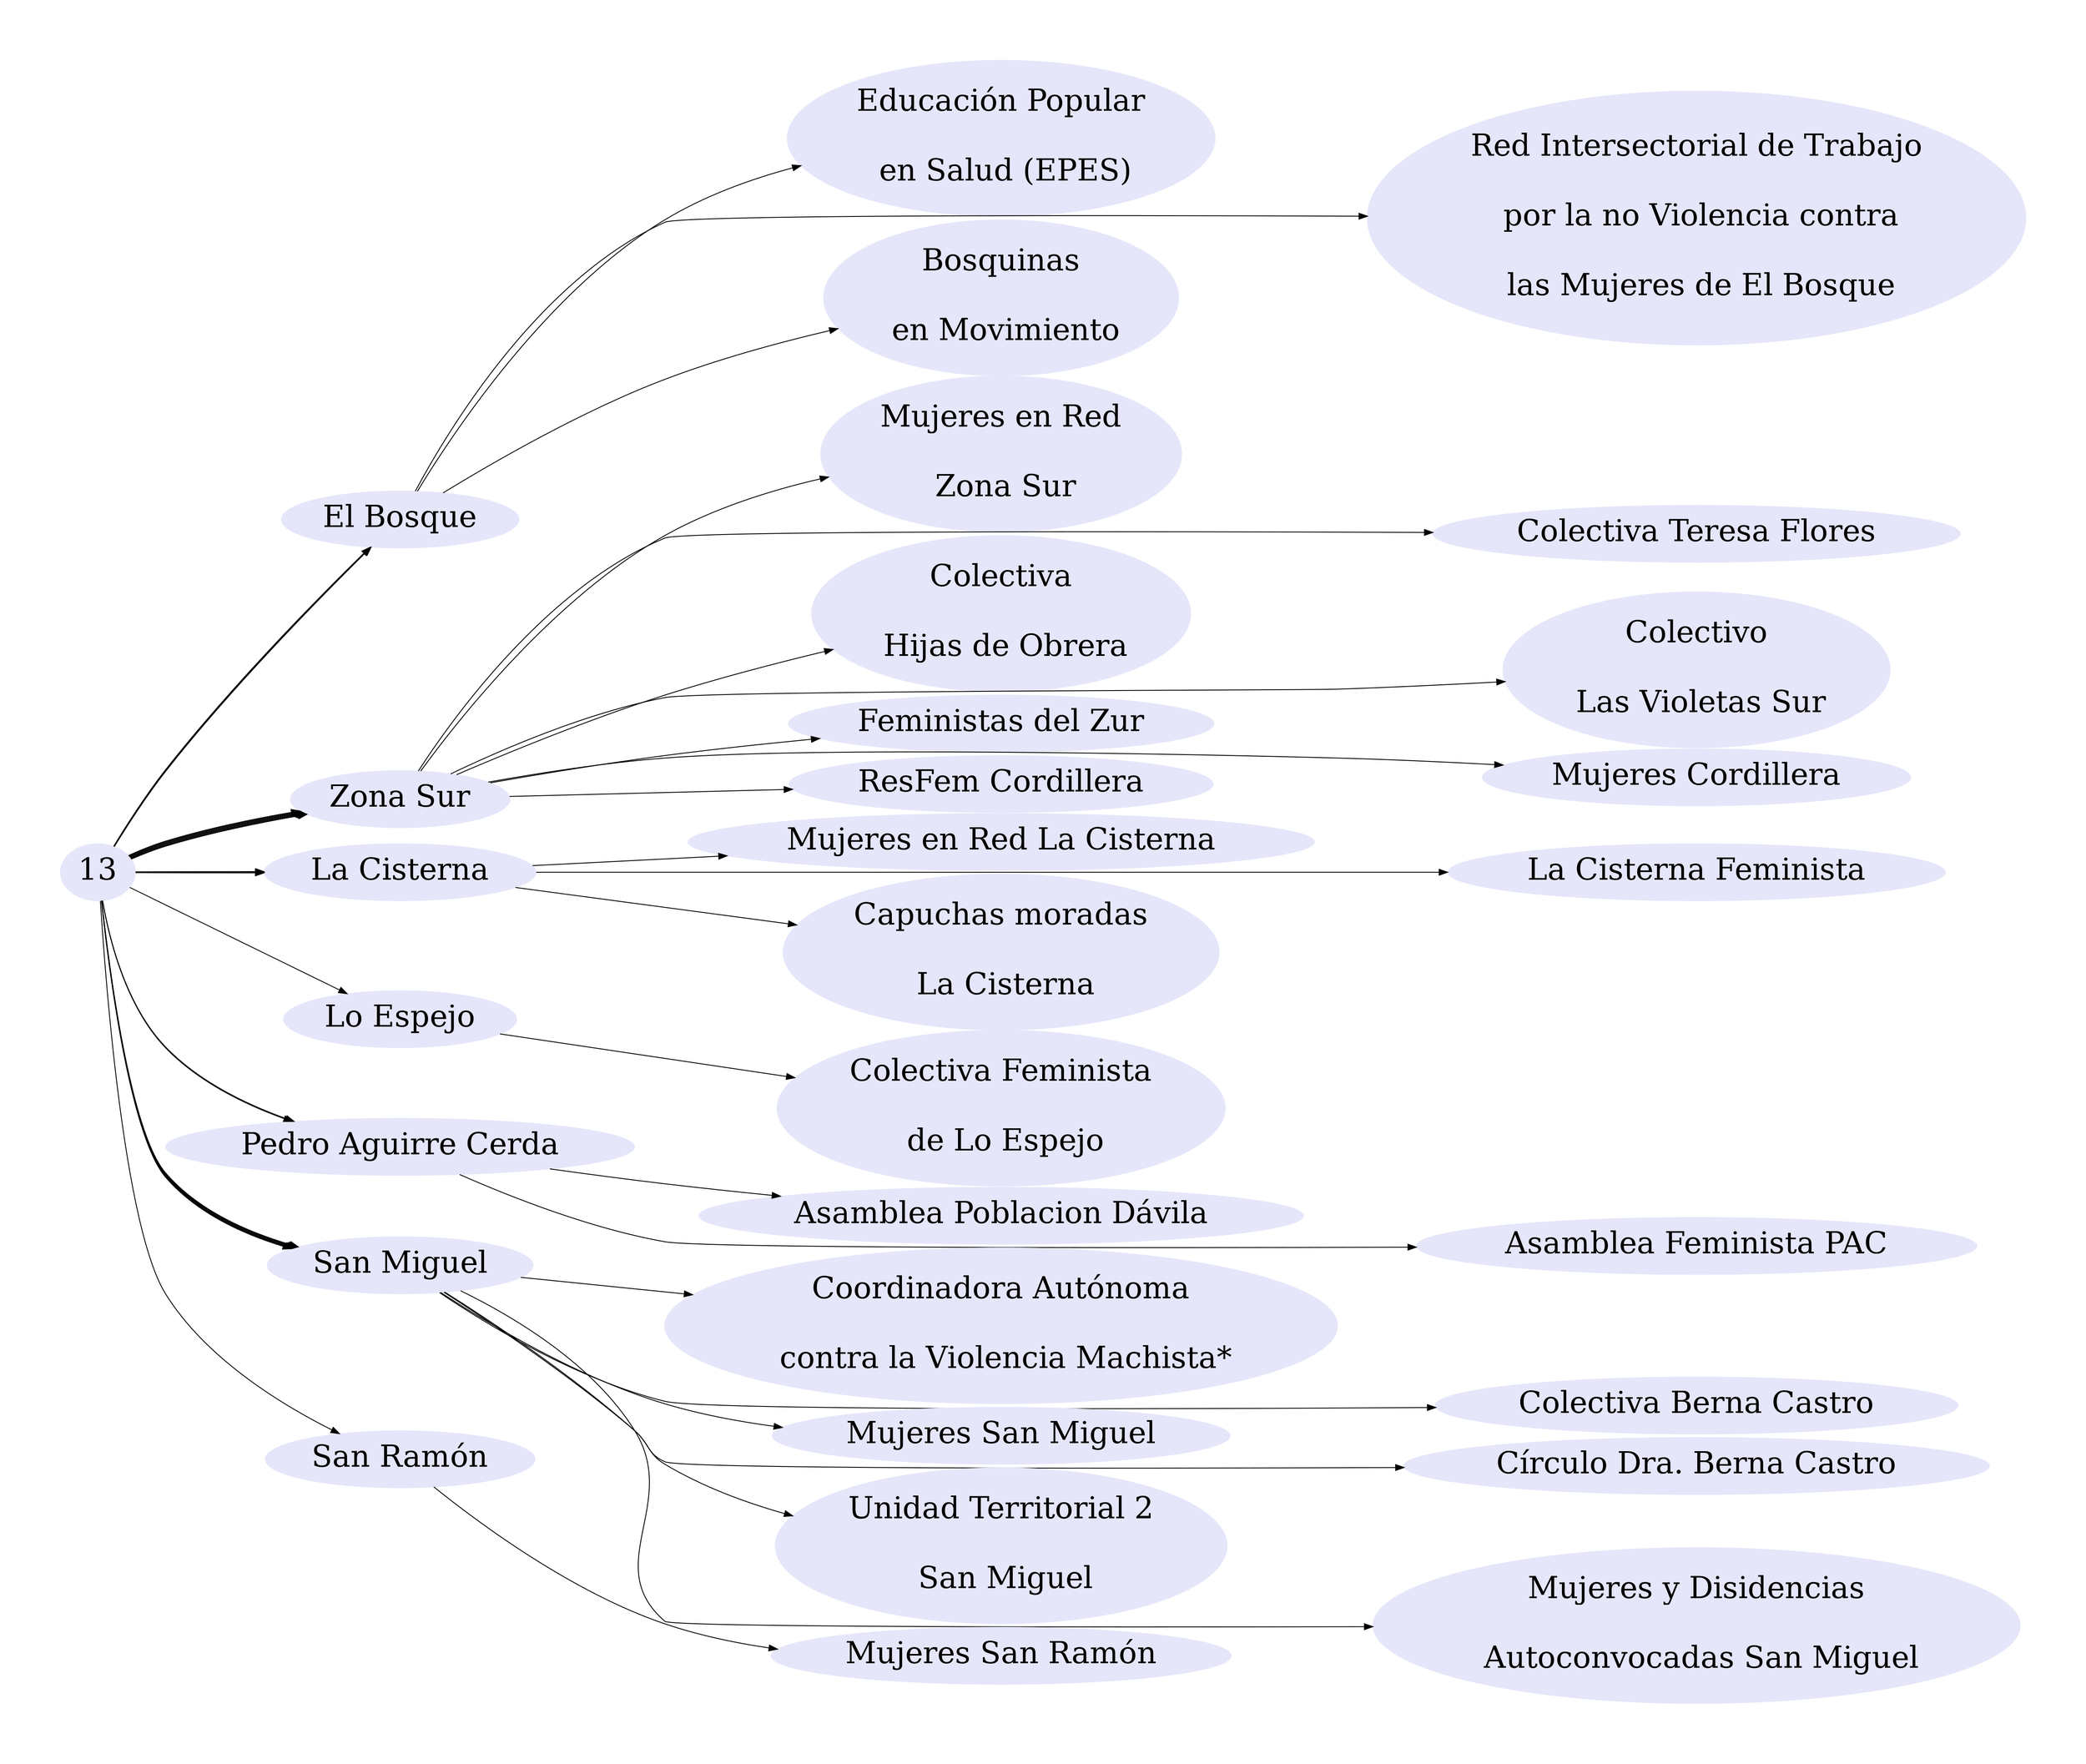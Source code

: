 digraph {
	graph [K=4,
		nodesep=0,
		overlap=false,
		pad=1,
		rankdir=LR,
		repulsiveforce=1
	];
	node [color=lavender,
		fontsize=36,
		style=filled
	];
	13 -> "El Bosque";
	13 -> "El Bosque";
	13 -> "El Bosque";
	13 -> "Zona Sur";
	13 -> "Zona Sur";
	13 -> "Zona Sur";
	13 -> "Zona Sur";
	13 -> "Zona Sur";
	13 -> "Zona Sur";
	13 -> "Zona Sur";
	13 -> "La Cisterna";
	13 -> "La Cisterna";
	13 -> "La Cisterna";
	13 -> "Lo Espejo";
	13 -> "Pedro Aguirre Cerda";
	13 -> "Pedro Aguirre Cerda";
	13 -> "San Miguel";
	13 -> "San Miguel";
	13 -> "San Miguel";
	13 -> "San Miguel";
	13 -> "San Miguel";
	13 -> "San Miguel";
	13 -> "San Ramón";
	"El Bosque" -> "Educación Popular
 en Salud (EPES)"	[minlen=1];
	"El Bosque" -> "Red Intersectorial de Trabajo
 por la no Violencia contra
 las Mujeres de El Bosque"	[minlen=2];
	"El Bosque" -> "Bosquinas
 en Movimiento"	[minlen=1];
	"Zona Sur" -> "Mujeres en Red
 Zona Sur"	[minlen=1];
	"Zona Sur" -> "Colectiva Teresa Flores"	[minlen=2];
	"Zona Sur" -> "Colectiva
 Hijas de Obrera"	[minlen=1];
	"Zona Sur" -> "Colectivo
 Las Violetas Sur"	[minlen=2];
	"Zona Sur" -> "Feministas del Zur"	[minlen=1];
	"Zona Sur" -> "Mujeres Cordillera"	[minlen=2];
	"Zona Sur" -> "ResFem Cordillera"	[minlen=1];
	"La Cisterna" -> "Mujeres en Red La Cisterna"	[minlen=1];
	"La Cisterna" -> "La Cisterna Feminista"	[minlen=2];
	"La Cisterna" -> "Capuchas moradas
 La Cisterna"	[minlen=1];
	"Lo Espejo" -> "Colectiva Feminista
 de Lo Espejo"	[minlen=1];
	"Pedro Aguirre Cerda" -> "Asamblea Poblacion Dávila"	[minlen=1];
	"Pedro Aguirre Cerda" -> "Asamblea Feminista PAC"	[minlen=2];
	"San Miguel" -> "Coordinadora Autónoma
 contra la Violencia Machista*"	[minlen=1];
	"San Miguel" -> "Colectiva Berna Castro"	[minlen=2];
	"San Miguel" -> "Mujeres San Miguel"	[minlen=1];
	"San Miguel" -> "Círculo Dra. Berna Castro"	[minlen=2];
	"San Miguel" -> "Unidad Territorial 2
 San Miguel"	[minlen=1];
	"San Miguel" -> "Mujeres y Disidencias
 Autoconvocadas San Miguel"	[minlen=2];
	"San Ramón" -> "Mujeres San Ramón"	[minlen=1];
}
